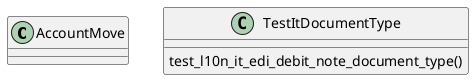 @startuml classes_l10n_it_edi_ndd_account_dn
set namespaceSeparator none
class "AccountMove" as odoo_src.odoo.addons.l10n_it_edi_ndd_account_dn.models.account_move.AccountMove {
}
class "TestItDocumentType" as odoo_src.odoo.addons.l10n_it_edi_ndd_account_dn.tests.test_it_document_type.TestItDocumentType {
  test_l10n_it_edi_debit_note_document_type()
}
@enduml
